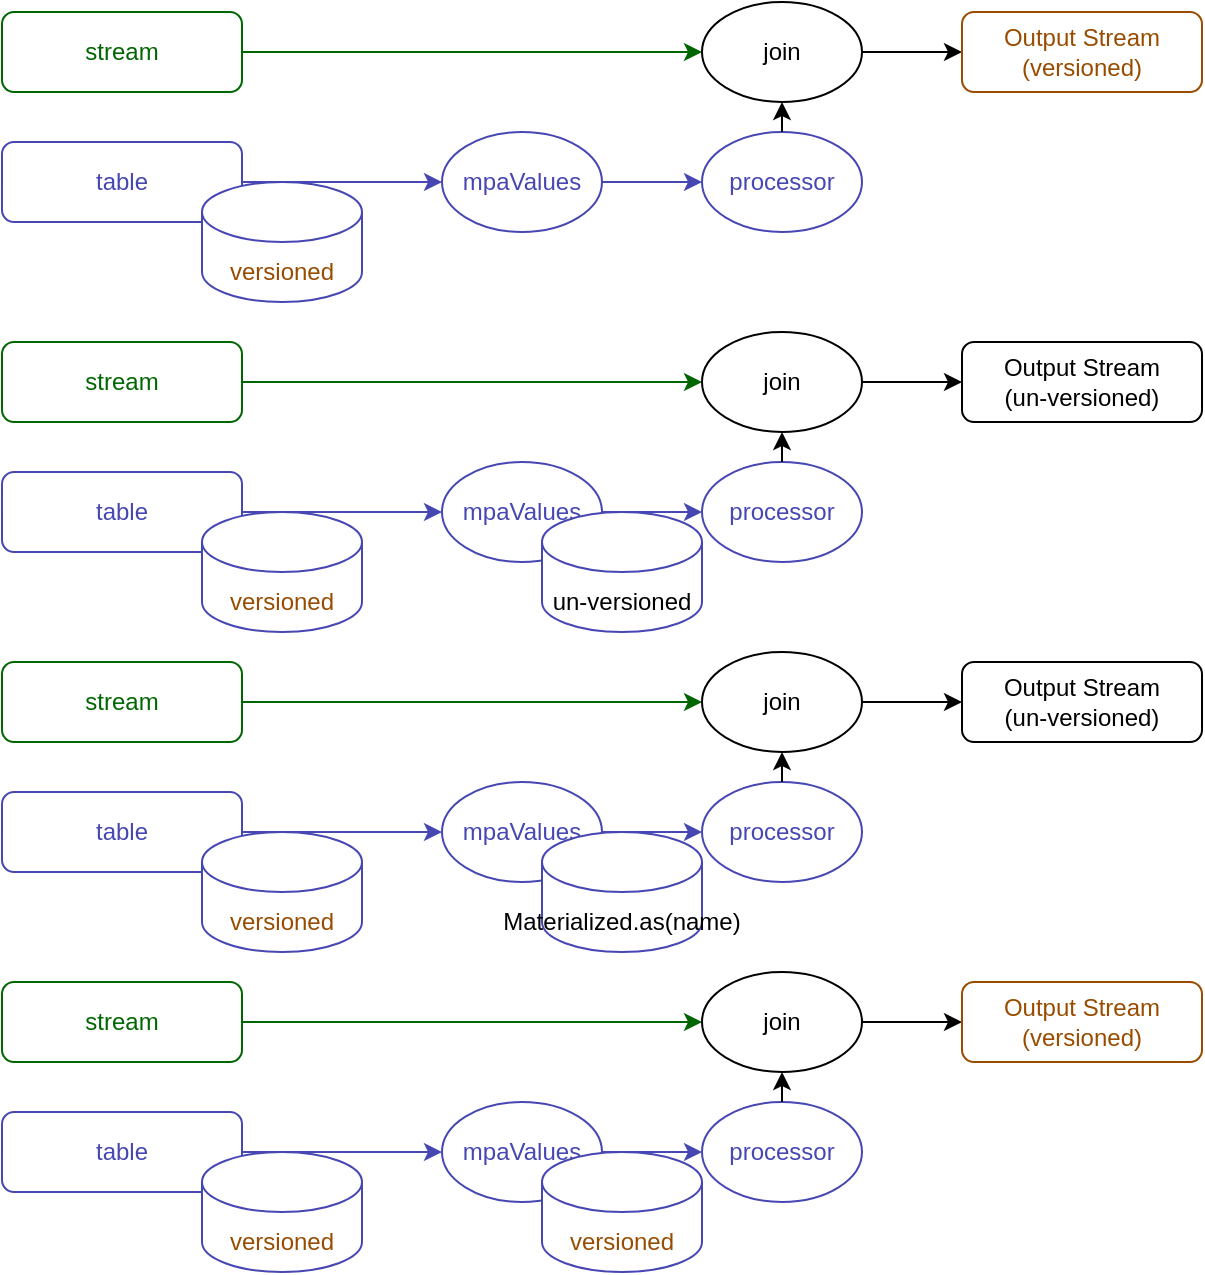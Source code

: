 <mxfile version="24.7.8">
  <diagram name="페이지-1" id="V4AV_RmFJt2NX07-JDYr">
    <mxGraphModel dx="456" dy="867" grid="1" gridSize="10" guides="1" tooltips="1" connect="1" arrows="1" fold="1" page="1" pageScale="1" pageWidth="1169" pageHeight="827" math="0" shadow="0">
      <root>
        <mxCell id="0" />
        <mxCell id="1" parent="0" />
        <mxCell id="9iJV0XE2zEEoffiEE522-6" style="edgeStyle=orthogonalEdgeStyle;rounded=0;orthogonalLoop=1;jettySize=auto;html=1;entryX=0;entryY=0.5;entryDx=0;entryDy=0;strokeColor=#006600;" parent="1" source="9iJV0XE2zEEoffiEE522-1" target="9iJV0XE2zEEoffiEE522-2" edge="1">
          <mxGeometry relative="1" as="geometry" />
        </mxCell>
        <mxCell id="9iJV0XE2zEEoffiEE522-1" value="&lt;div&gt;&lt;font&gt;stream&lt;/font&gt;&lt;/div&gt;" style="rounded=1;whiteSpace=wrap;html=1;strokeColor=#006600;fontColor=#006600;" parent="1" vertex="1">
          <mxGeometry x="80" y="160" width="120" height="40" as="geometry" />
        </mxCell>
        <mxCell id="9iJV0XE2zEEoffiEE522-7" style="edgeStyle=orthogonalEdgeStyle;rounded=0;orthogonalLoop=1;jettySize=auto;html=1;entryX=0;entryY=0.5;entryDx=0;entryDy=0;strokeColor=#000000;" parent="1" source="9iJV0XE2zEEoffiEE522-2" target="9iJV0XE2zEEoffiEE522-3" edge="1">
          <mxGeometry relative="1" as="geometry" />
        </mxCell>
        <mxCell id="9iJV0XE2zEEoffiEE522-2" value="join" style="ellipse;whiteSpace=wrap;html=1;strokeColor=#000000;" parent="1" vertex="1">
          <mxGeometry x="430" y="155" width="80" height="50" as="geometry" />
        </mxCell>
        <mxCell id="9iJV0XE2zEEoffiEE522-3" value="&lt;font color=&quot;#994c00&quot;&gt;Output Stream&lt;/font&gt;&lt;div&gt;&lt;font color=&quot;#994c00&quot;&gt;(versioned)&lt;/font&gt;&lt;/div&gt;" style="rounded=1;whiteSpace=wrap;html=1;strokeColor=#994C00;" parent="1" vertex="1">
          <mxGeometry x="560" y="160" width="120" height="40" as="geometry" />
        </mxCell>
        <mxCell id="-941ZL6t93uc5syi7psa-3" style="edgeStyle=orthogonalEdgeStyle;rounded=0;orthogonalLoop=1;jettySize=auto;html=1;entryX=0;entryY=0.5;entryDx=0;entryDy=0;strokeColor=#4747B3;" parent="1" source="mLQIbyA-VbelrVUgXXlT-1" target="-941ZL6t93uc5syi7psa-1" edge="1">
          <mxGeometry relative="1" as="geometry" />
        </mxCell>
        <mxCell id="mLQIbyA-VbelrVUgXXlT-1" value="&lt;div&gt;&lt;font color=&quot;#4747b3&quot;&gt;table&lt;/font&gt;&lt;/div&gt;" style="rounded=1;whiteSpace=wrap;html=1;strokeColor=#4747B3;fontColor=#006600;" parent="1" vertex="1">
          <mxGeometry x="80" y="225" width="120" height="40" as="geometry" />
        </mxCell>
        <mxCell id="mLQIbyA-VbelrVUgXXlT-2" value="" style="shape=cylinder3;whiteSpace=wrap;html=1;boundedLbl=1;backgroundOutline=1;size=15;strokeColor=#4747B3;" parent="1" vertex="1">
          <mxGeometry x="180" y="245" width="80" height="60" as="geometry" />
        </mxCell>
        <mxCell id="mLQIbyA-VbelrVUgXXlT-3" value="versioned" style="text;html=1;align=center;verticalAlign=middle;whiteSpace=wrap;rounded=0;fontColor=#994C00;" parent="1" vertex="1">
          <mxGeometry x="190" y="275" width="60" height="30" as="geometry" />
        </mxCell>
        <mxCell id="DFXXYNz1klsPA7M7C0Ox-2" style="edgeStyle=orthogonalEdgeStyle;rounded=0;orthogonalLoop=1;jettySize=auto;html=1;entryX=0;entryY=0.5;entryDx=0;entryDy=0;fontColor=#4747B3;strokeColor=#4747B3;" edge="1" parent="1" source="-941ZL6t93uc5syi7psa-1" target="DFXXYNz1klsPA7M7C0Ox-1">
          <mxGeometry relative="1" as="geometry" />
        </mxCell>
        <mxCell id="-941ZL6t93uc5syi7psa-1" value="mpaValues" style="ellipse;whiteSpace=wrap;html=1;strokeColor=#4747B3;fontColor=#4747B3;" parent="1" vertex="1">
          <mxGeometry x="300" y="220" width="80" height="50" as="geometry" />
        </mxCell>
        <mxCell id="DFXXYNz1klsPA7M7C0Ox-1" value="processor" style="ellipse;whiteSpace=wrap;html=1;strokeColor=#4747B3;fontColor=#4747B3;" vertex="1" parent="1">
          <mxGeometry x="430" y="220" width="80" height="50" as="geometry" />
        </mxCell>
        <mxCell id="DFXXYNz1klsPA7M7C0Ox-3" value="" style="endArrow=classic;html=1;rounded=0;entryX=0.5;entryY=1;entryDx=0;entryDy=0;exitX=0.5;exitY=0;exitDx=0;exitDy=0;" edge="1" parent="1" source="DFXXYNz1klsPA7M7C0Ox-1" target="9iJV0XE2zEEoffiEE522-2">
          <mxGeometry width="50" height="50" relative="1" as="geometry">
            <mxPoint x="470" y="310" as="sourcePoint" />
            <mxPoint x="490" y="550" as="targetPoint" />
          </mxGeometry>
        </mxCell>
        <mxCell id="DFXXYNz1klsPA7M7C0Ox-21" style="edgeStyle=orthogonalEdgeStyle;rounded=0;orthogonalLoop=1;jettySize=auto;html=1;entryX=0;entryY=0.5;entryDx=0;entryDy=0;strokeColor=#006600;" edge="1" parent="1" source="DFXXYNz1klsPA7M7C0Ox-22" target="DFXXYNz1klsPA7M7C0Ox-24">
          <mxGeometry relative="1" as="geometry" />
        </mxCell>
        <mxCell id="DFXXYNz1klsPA7M7C0Ox-22" value="&lt;div&gt;&lt;font&gt;stream&lt;/font&gt;&lt;/div&gt;" style="rounded=1;whiteSpace=wrap;html=1;strokeColor=#006600;fontColor=#006600;" vertex="1" parent="1">
          <mxGeometry x="80" y="325" width="120" height="40" as="geometry" />
        </mxCell>
        <mxCell id="DFXXYNz1klsPA7M7C0Ox-23" style="edgeStyle=orthogonalEdgeStyle;rounded=0;orthogonalLoop=1;jettySize=auto;html=1;entryX=0;entryY=0.5;entryDx=0;entryDy=0;strokeColor=#000000;" edge="1" parent="1" source="DFXXYNz1klsPA7M7C0Ox-24" target="DFXXYNz1klsPA7M7C0Ox-25">
          <mxGeometry relative="1" as="geometry" />
        </mxCell>
        <mxCell id="DFXXYNz1klsPA7M7C0Ox-24" value="join" style="ellipse;whiteSpace=wrap;html=1;strokeColor=#000000;" vertex="1" parent="1">
          <mxGeometry x="430" y="320" width="80" height="50" as="geometry" />
        </mxCell>
        <mxCell id="DFXXYNz1klsPA7M7C0Ox-25" value="Output Stream&lt;div&gt;(un-versioned)&lt;/div&gt;" style="rounded=1;whiteSpace=wrap;html=1;strokeColor=#000000;" vertex="1" parent="1">
          <mxGeometry x="560" y="325" width="120" height="40" as="geometry" />
        </mxCell>
        <mxCell id="DFXXYNz1klsPA7M7C0Ox-26" style="edgeStyle=orthogonalEdgeStyle;rounded=0;orthogonalLoop=1;jettySize=auto;html=1;entryX=0;entryY=0.5;entryDx=0;entryDy=0;strokeColor=#4747B3;" edge="1" parent="1" source="DFXXYNz1klsPA7M7C0Ox-27" target="DFXXYNz1klsPA7M7C0Ox-31">
          <mxGeometry relative="1" as="geometry" />
        </mxCell>
        <mxCell id="DFXXYNz1klsPA7M7C0Ox-27" value="&lt;div&gt;&lt;font color=&quot;#4747b3&quot;&gt;table&lt;/font&gt;&lt;/div&gt;" style="rounded=1;whiteSpace=wrap;html=1;strokeColor=#4747B3;fontColor=#006600;" vertex="1" parent="1">
          <mxGeometry x="80" y="390" width="120" height="40" as="geometry" />
        </mxCell>
        <mxCell id="DFXXYNz1klsPA7M7C0Ox-28" value="" style="shape=cylinder3;whiteSpace=wrap;html=1;boundedLbl=1;backgroundOutline=1;size=15;strokeColor=#4747B3;" vertex="1" parent="1">
          <mxGeometry x="180" y="410" width="80" height="60" as="geometry" />
        </mxCell>
        <mxCell id="DFXXYNz1klsPA7M7C0Ox-29" value="versioned" style="text;html=1;align=center;verticalAlign=middle;whiteSpace=wrap;rounded=0;fontColor=#994C00;" vertex="1" parent="1">
          <mxGeometry x="190" y="440" width="60" height="30" as="geometry" />
        </mxCell>
        <mxCell id="DFXXYNz1klsPA7M7C0Ox-30" style="edgeStyle=orthogonalEdgeStyle;rounded=0;orthogonalLoop=1;jettySize=auto;html=1;entryX=0;entryY=0.5;entryDx=0;entryDy=0;fontColor=#4747B3;strokeColor=#4747B3;" edge="1" parent="1" source="DFXXYNz1klsPA7M7C0Ox-31" target="DFXXYNz1klsPA7M7C0Ox-32">
          <mxGeometry relative="1" as="geometry" />
        </mxCell>
        <mxCell id="DFXXYNz1klsPA7M7C0Ox-31" value="mpaValues" style="ellipse;whiteSpace=wrap;html=1;strokeColor=#4747B3;fontColor=#4747B3;" vertex="1" parent="1">
          <mxGeometry x="300" y="385" width="80" height="50" as="geometry" />
        </mxCell>
        <mxCell id="DFXXYNz1klsPA7M7C0Ox-32" value="processor" style="ellipse;whiteSpace=wrap;html=1;strokeColor=#4747B3;fontColor=#4747B3;" vertex="1" parent="1">
          <mxGeometry x="430" y="385" width="80" height="50" as="geometry" />
        </mxCell>
        <mxCell id="DFXXYNz1klsPA7M7C0Ox-33" value="" style="endArrow=classic;html=1;rounded=0;entryX=0.5;entryY=1;entryDx=0;entryDy=0;exitX=0.5;exitY=0;exitDx=0;exitDy=0;" edge="1" parent="1" source="DFXXYNz1klsPA7M7C0Ox-32" target="DFXXYNz1klsPA7M7C0Ox-24">
          <mxGeometry width="50" height="50" relative="1" as="geometry">
            <mxPoint x="470" y="475" as="sourcePoint" />
            <mxPoint x="490" y="715" as="targetPoint" />
          </mxGeometry>
        </mxCell>
        <mxCell id="DFXXYNz1klsPA7M7C0Ox-34" value="" style="shape=cylinder3;whiteSpace=wrap;html=1;boundedLbl=1;backgroundOutline=1;size=15;strokeColor=#4747B3;" vertex="1" parent="1">
          <mxGeometry x="350" y="410" width="80" height="60" as="geometry" />
        </mxCell>
        <mxCell id="DFXXYNz1klsPA7M7C0Ox-35" value="&lt;font color=&quot;#000000&quot;&gt;un-versioned&lt;/font&gt;" style="text;html=1;align=center;verticalAlign=middle;whiteSpace=wrap;rounded=0;fontColor=#994C00;" vertex="1" parent="1">
          <mxGeometry x="350" y="440" width="80" height="30" as="geometry" />
        </mxCell>
        <mxCell id="DFXXYNz1klsPA7M7C0Ox-36" style="edgeStyle=orthogonalEdgeStyle;rounded=0;orthogonalLoop=1;jettySize=auto;html=1;entryX=0;entryY=0.5;entryDx=0;entryDy=0;strokeColor=#006600;" edge="1" parent="1" source="DFXXYNz1klsPA7M7C0Ox-37" target="DFXXYNz1klsPA7M7C0Ox-39">
          <mxGeometry relative="1" as="geometry" />
        </mxCell>
        <mxCell id="DFXXYNz1klsPA7M7C0Ox-37" value="&lt;div&gt;&lt;font&gt;stream&lt;/font&gt;&lt;/div&gt;" style="rounded=1;whiteSpace=wrap;html=1;strokeColor=#006600;fontColor=#006600;" vertex="1" parent="1">
          <mxGeometry x="80" y="485" width="120" height="40" as="geometry" />
        </mxCell>
        <mxCell id="DFXXYNz1klsPA7M7C0Ox-38" style="edgeStyle=orthogonalEdgeStyle;rounded=0;orthogonalLoop=1;jettySize=auto;html=1;entryX=0;entryY=0.5;entryDx=0;entryDy=0;strokeColor=#000000;" edge="1" parent="1" source="DFXXYNz1klsPA7M7C0Ox-39" target="DFXXYNz1klsPA7M7C0Ox-40">
          <mxGeometry relative="1" as="geometry" />
        </mxCell>
        <mxCell id="DFXXYNz1klsPA7M7C0Ox-39" value="join" style="ellipse;whiteSpace=wrap;html=1;strokeColor=#000000;" vertex="1" parent="1">
          <mxGeometry x="430" y="480" width="80" height="50" as="geometry" />
        </mxCell>
        <mxCell id="DFXXYNz1klsPA7M7C0Ox-40" value="Output Stream&lt;div&gt;(un-versioned)&lt;/div&gt;" style="rounded=1;whiteSpace=wrap;html=1;strokeColor=#000000;" vertex="1" parent="1">
          <mxGeometry x="560" y="485" width="120" height="40" as="geometry" />
        </mxCell>
        <mxCell id="DFXXYNz1klsPA7M7C0Ox-41" style="edgeStyle=orthogonalEdgeStyle;rounded=0;orthogonalLoop=1;jettySize=auto;html=1;entryX=0;entryY=0.5;entryDx=0;entryDy=0;strokeColor=#4747B3;" edge="1" parent="1" source="DFXXYNz1klsPA7M7C0Ox-42" target="DFXXYNz1klsPA7M7C0Ox-46">
          <mxGeometry relative="1" as="geometry" />
        </mxCell>
        <mxCell id="DFXXYNz1klsPA7M7C0Ox-42" value="&lt;div&gt;&lt;font color=&quot;#4747b3&quot;&gt;table&lt;/font&gt;&lt;/div&gt;" style="rounded=1;whiteSpace=wrap;html=1;strokeColor=#4747B3;fontColor=#006600;" vertex="1" parent="1">
          <mxGeometry x="80" y="550" width="120" height="40" as="geometry" />
        </mxCell>
        <mxCell id="DFXXYNz1klsPA7M7C0Ox-43" value="" style="shape=cylinder3;whiteSpace=wrap;html=1;boundedLbl=1;backgroundOutline=1;size=15;strokeColor=#4747B3;" vertex="1" parent="1">
          <mxGeometry x="180" y="570" width="80" height="60" as="geometry" />
        </mxCell>
        <mxCell id="DFXXYNz1klsPA7M7C0Ox-44" value="versioned" style="text;html=1;align=center;verticalAlign=middle;whiteSpace=wrap;rounded=0;fontColor=#994C00;" vertex="1" parent="1">
          <mxGeometry x="190" y="600" width="60" height="30" as="geometry" />
        </mxCell>
        <mxCell id="DFXXYNz1klsPA7M7C0Ox-45" style="edgeStyle=orthogonalEdgeStyle;rounded=0;orthogonalLoop=1;jettySize=auto;html=1;entryX=0;entryY=0.5;entryDx=0;entryDy=0;fontColor=#4747B3;strokeColor=#4747B3;" edge="1" parent="1" source="DFXXYNz1klsPA7M7C0Ox-46" target="DFXXYNz1klsPA7M7C0Ox-47">
          <mxGeometry relative="1" as="geometry" />
        </mxCell>
        <mxCell id="DFXXYNz1klsPA7M7C0Ox-46" value="mpaValues" style="ellipse;whiteSpace=wrap;html=1;strokeColor=#4747B3;fontColor=#4747B3;" vertex="1" parent="1">
          <mxGeometry x="300" y="545" width="80" height="50" as="geometry" />
        </mxCell>
        <mxCell id="DFXXYNz1klsPA7M7C0Ox-47" value="processor" style="ellipse;whiteSpace=wrap;html=1;strokeColor=#4747B3;fontColor=#4747B3;" vertex="1" parent="1">
          <mxGeometry x="430" y="545" width="80" height="50" as="geometry" />
        </mxCell>
        <mxCell id="DFXXYNz1klsPA7M7C0Ox-48" value="" style="endArrow=classic;html=1;rounded=0;entryX=0.5;entryY=1;entryDx=0;entryDy=0;exitX=0.5;exitY=0;exitDx=0;exitDy=0;" edge="1" parent="1" source="DFXXYNz1klsPA7M7C0Ox-47" target="DFXXYNz1klsPA7M7C0Ox-39">
          <mxGeometry width="50" height="50" relative="1" as="geometry">
            <mxPoint x="470" y="635" as="sourcePoint" />
            <mxPoint x="490" y="875" as="targetPoint" />
          </mxGeometry>
        </mxCell>
        <mxCell id="DFXXYNz1klsPA7M7C0Ox-49" value="" style="shape=cylinder3;whiteSpace=wrap;html=1;boundedLbl=1;backgroundOutline=1;size=15;strokeColor=#4747B3;" vertex="1" parent="1">
          <mxGeometry x="350" y="570" width="80" height="60" as="geometry" />
        </mxCell>
        <mxCell id="DFXXYNz1klsPA7M7C0Ox-50" value="&lt;font color=&quot;#000000&quot;&gt;Materialized.as(name)&lt;/font&gt;" style="text;html=1;align=center;verticalAlign=middle;whiteSpace=wrap;rounded=0;fontColor=#994C00;" vertex="1" parent="1">
          <mxGeometry x="350" y="600" width="80" height="30" as="geometry" />
        </mxCell>
        <mxCell id="DFXXYNz1klsPA7M7C0Ox-51" style="edgeStyle=orthogonalEdgeStyle;rounded=0;orthogonalLoop=1;jettySize=auto;html=1;entryX=0;entryY=0.5;entryDx=0;entryDy=0;strokeColor=#006600;" edge="1" parent="1" source="DFXXYNz1klsPA7M7C0Ox-52" target="DFXXYNz1klsPA7M7C0Ox-54">
          <mxGeometry relative="1" as="geometry" />
        </mxCell>
        <mxCell id="DFXXYNz1klsPA7M7C0Ox-52" value="&lt;div&gt;&lt;font&gt;stream&lt;/font&gt;&lt;/div&gt;" style="rounded=1;whiteSpace=wrap;html=1;strokeColor=#006600;fontColor=#006600;" vertex="1" parent="1">
          <mxGeometry x="80" y="645" width="120" height="40" as="geometry" />
        </mxCell>
        <mxCell id="DFXXYNz1klsPA7M7C0Ox-53" style="edgeStyle=orthogonalEdgeStyle;rounded=0;orthogonalLoop=1;jettySize=auto;html=1;entryX=0;entryY=0.5;entryDx=0;entryDy=0;strokeColor=#000000;" edge="1" parent="1" source="DFXXYNz1klsPA7M7C0Ox-54" target="DFXXYNz1klsPA7M7C0Ox-55">
          <mxGeometry relative="1" as="geometry" />
        </mxCell>
        <mxCell id="DFXXYNz1klsPA7M7C0Ox-54" value="join" style="ellipse;whiteSpace=wrap;html=1;strokeColor=#000000;" vertex="1" parent="1">
          <mxGeometry x="430" y="640" width="80" height="50" as="geometry" />
        </mxCell>
        <mxCell id="DFXXYNz1klsPA7M7C0Ox-55" value="&lt;font color=&quot;#994c00&quot;&gt;Output Stream&lt;/font&gt;&lt;div&gt;&lt;font color=&quot;#994c00&quot;&gt;(versioned)&lt;/font&gt;&lt;/div&gt;" style="rounded=1;whiteSpace=wrap;html=1;strokeColor=#994C00;" vertex="1" parent="1">
          <mxGeometry x="560" y="645" width="120" height="40" as="geometry" />
        </mxCell>
        <mxCell id="DFXXYNz1klsPA7M7C0Ox-56" style="edgeStyle=orthogonalEdgeStyle;rounded=0;orthogonalLoop=1;jettySize=auto;html=1;entryX=0;entryY=0.5;entryDx=0;entryDy=0;strokeColor=#4747B3;" edge="1" parent="1" source="DFXXYNz1klsPA7M7C0Ox-57" target="DFXXYNz1klsPA7M7C0Ox-61">
          <mxGeometry relative="1" as="geometry" />
        </mxCell>
        <mxCell id="DFXXYNz1klsPA7M7C0Ox-57" value="&lt;div&gt;&lt;font color=&quot;#4747b3&quot;&gt;table&lt;/font&gt;&lt;/div&gt;" style="rounded=1;whiteSpace=wrap;html=1;strokeColor=#4747B3;fontColor=#006600;" vertex="1" parent="1">
          <mxGeometry x="80" y="710" width="120" height="40" as="geometry" />
        </mxCell>
        <mxCell id="DFXXYNz1klsPA7M7C0Ox-58" value="" style="shape=cylinder3;whiteSpace=wrap;html=1;boundedLbl=1;backgroundOutline=1;size=15;strokeColor=#4747B3;" vertex="1" parent="1">
          <mxGeometry x="180" y="730" width="80" height="60" as="geometry" />
        </mxCell>
        <mxCell id="DFXXYNz1klsPA7M7C0Ox-59" value="versioned" style="text;html=1;align=center;verticalAlign=middle;whiteSpace=wrap;rounded=0;fontColor=#994C00;" vertex="1" parent="1">
          <mxGeometry x="190" y="760" width="60" height="30" as="geometry" />
        </mxCell>
        <mxCell id="DFXXYNz1klsPA7M7C0Ox-60" style="edgeStyle=orthogonalEdgeStyle;rounded=0;orthogonalLoop=1;jettySize=auto;html=1;entryX=0;entryY=0.5;entryDx=0;entryDy=0;fontColor=#4747B3;strokeColor=#4747B3;" edge="1" parent="1" source="DFXXYNz1klsPA7M7C0Ox-61" target="DFXXYNz1klsPA7M7C0Ox-62">
          <mxGeometry relative="1" as="geometry" />
        </mxCell>
        <mxCell id="DFXXYNz1klsPA7M7C0Ox-61" value="mpaValues" style="ellipse;whiteSpace=wrap;html=1;strokeColor=#4747B3;fontColor=#4747B3;" vertex="1" parent="1">
          <mxGeometry x="300" y="705" width="80" height="50" as="geometry" />
        </mxCell>
        <mxCell id="DFXXYNz1klsPA7M7C0Ox-62" value="processor" style="ellipse;whiteSpace=wrap;html=1;strokeColor=#4747B3;fontColor=#4747B3;" vertex="1" parent="1">
          <mxGeometry x="430" y="705" width="80" height="50" as="geometry" />
        </mxCell>
        <mxCell id="DFXXYNz1klsPA7M7C0Ox-63" value="" style="endArrow=classic;html=1;rounded=0;entryX=0.5;entryY=1;entryDx=0;entryDy=0;exitX=0.5;exitY=0;exitDx=0;exitDy=0;" edge="1" parent="1" source="DFXXYNz1klsPA7M7C0Ox-62" target="DFXXYNz1klsPA7M7C0Ox-54">
          <mxGeometry width="50" height="50" relative="1" as="geometry">
            <mxPoint x="470" y="795" as="sourcePoint" />
            <mxPoint x="490" y="1035" as="targetPoint" />
          </mxGeometry>
        </mxCell>
        <mxCell id="DFXXYNz1klsPA7M7C0Ox-64" value="" style="shape=cylinder3;whiteSpace=wrap;html=1;boundedLbl=1;backgroundOutline=1;size=15;strokeColor=#4747B3;" vertex="1" parent="1">
          <mxGeometry x="350" y="730" width="80" height="60" as="geometry" />
        </mxCell>
        <mxCell id="DFXXYNz1klsPA7M7C0Ox-65" value="versioned" style="text;html=1;align=center;verticalAlign=middle;whiteSpace=wrap;rounded=0;fontColor=#994C00;" vertex="1" parent="1">
          <mxGeometry x="360" y="760" width="60" height="30" as="geometry" />
        </mxCell>
      </root>
    </mxGraphModel>
  </diagram>
</mxfile>
